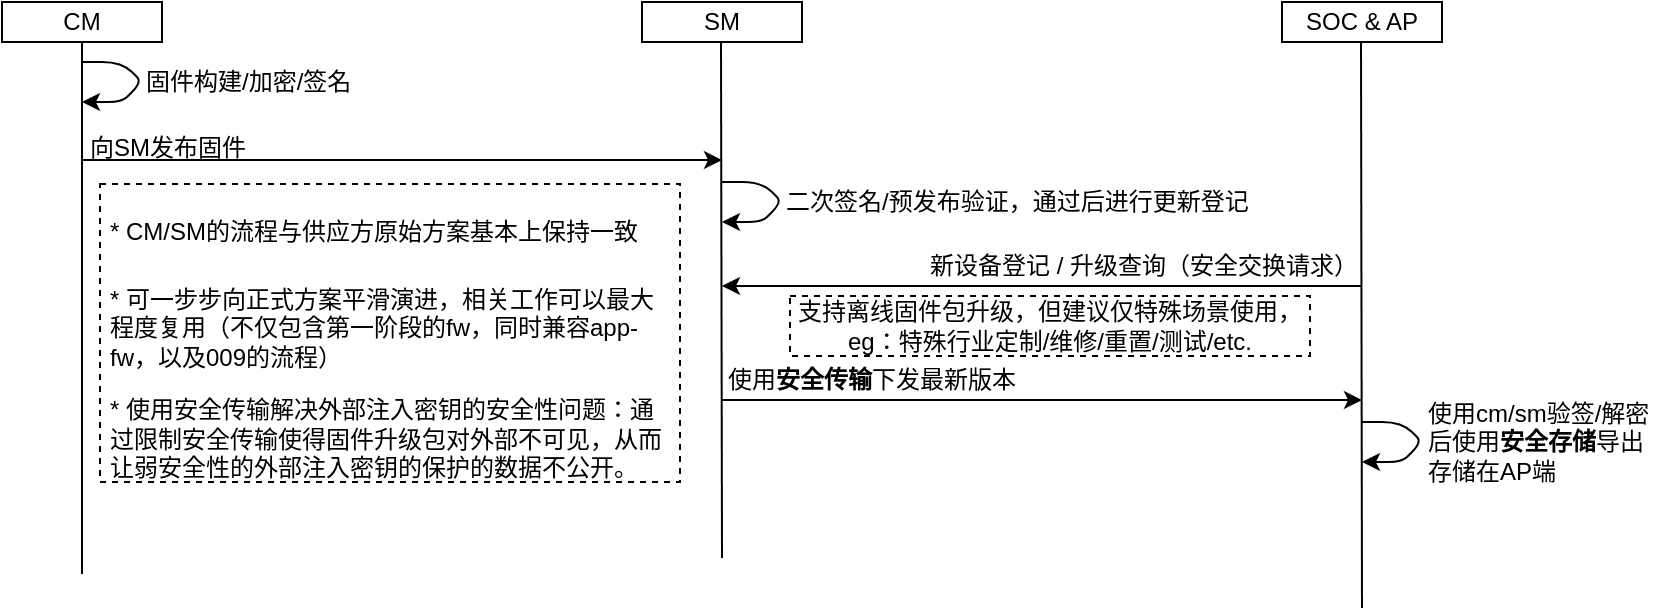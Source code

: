 <mxfile>
    <diagram id="amDHZ1oWJzgdcDQpViPx" name="Page-1">
        <mxGraphModel dx="1067" dy="707" grid="0" gridSize="10" guides="1" tooltips="1" connect="1" arrows="1" fold="1" page="1" pageScale="1" pageWidth="850" pageHeight="1100" math="0" shadow="0">
            <root>
                <mxCell id="0"/>
                <mxCell id="1" parent="0"/>
                <UserObject label="CM" treeRoot="1" id="6">
                    <mxCell style="whiteSpace=wrap;html=1;align=center;treeFolding=1;treeMoving=1;newEdgeStyle={&quot;edgeStyle&quot;:&quot;elbowEdgeStyle&quot;,&quot;startArrow&quot;:&quot;none&quot;,&quot;endArrow&quot;:&quot;none&quot;};" vertex="1" parent="1">
                        <mxGeometry x="11" y="40" width="80" height="20" as="geometry"/>
                    </mxCell>
                </UserObject>
                <UserObject label="SM" treeRoot="1" id="7">
                    <mxCell style="whiteSpace=wrap;html=1;align=center;treeFolding=1;treeMoving=1;newEdgeStyle={&quot;edgeStyle&quot;:&quot;elbowEdgeStyle&quot;,&quot;startArrow&quot;:&quot;none&quot;,&quot;endArrow&quot;:&quot;none&quot;};" vertex="1" parent="1">
                        <mxGeometry x="331" y="40" width="80" height="20" as="geometry"/>
                    </mxCell>
                </UserObject>
                <UserObject label="SOC &amp;amp; AP" treeRoot="1" id="8">
                    <mxCell style="whiteSpace=wrap;html=1;align=center;treeFolding=1;treeMoving=1;newEdgeStyle={&quot;edgeStyle&quot;:&quot;elbowEdgeStyle&quot;,&quot;startArrow&quot;:&quot;none&quot;,&quot;endArrow&quot;:&quot;none&quot;};" vertex="1" parent="1">
                        <mxGeometry x="651" y="40" width="80" height="20" as="geometry"/>
                    </mxCell>
                </UserObject>
                <mxCell id="15" value="" style="endArrow=none;html=1;entryX=0.5;entryY=1;entryDx=0;entryDy=0;" edge="1" parent="1" target="6">
                    <mxGeometry width="50" height="50" relative="1" as="geometry">
                        <mxPoint x="51" y="326" as="sourcePoint"/>
                        <mxPoint x="421" y="100" as="targetPoint"/>
                    </mxGeometry>
                </mxCell>
                <mxCell id="16" value="" style="endArrow=none;html=1;entryX=0.5;entryY=1;entryDx=0;entryDy=0;" edge="1" parent="1">
                    <mxGeometry width="50" height="50" relative="1" as="geometry">
                        <mxPoint x="371" y="318" as="sourcePoint"/>
                        <mxPoint x="370.5" y="60" as="targetPoint"/>
                    </mxGeometry>
                </mxCell>
                <mxCell id="17" value="" style="endArrow=none;html=1;entryX=0.5;entryY=1;entryDx=0;entryDy=0;" edge="1" parent="1">
                    <mxGeometry width="50" height="50" relative="1" as="geometry">
                        <mxPoint x="691" y="343" as="sourcePoint"/>
                        <mxPoint x="690.5" y="60" as="targetPoint"/>
                    </mxGeometry>
                </mxCell>
                <mxCell id="18" value="" style="endArrow=classic;html=1;" edge="1" parent="1">
                    <mxGeometry width="50" height="50" relative="1" as="geometry">
                        <mxPoint x="51" y="119" as="sourcePoint"/>
                        <mxPoint x="371" y="119" as="targetPoint"/>
                    </mxGeometry>
                </mxCell>
                <mxCell id="19" value="向SM发布固件" style="text;html=1;strokeColor=none;fillColor=none;align=left;verticalAlign=middle;whiteSpace=wrap;rounded=0;" vertex="1" parent="1">
                    <mxGeometry x="53" y="103" width="98" height="20" as="geometry"/>
                </mxCell>
                <mxCell id="20" value="" style="endArrow=classic;html=1;" edge="1" parent="1">
                    <mxGeometry width="50" height="50" relative="1" as="geometry">
                        <mxPoint x="51" y="70" as="sourcePoint"/>
                        <mxPoint x="51" y="90" as="targetPoint"/>
                        <Array as="points">
                            <mxPoint x="71" y="70"/>
                            <mxPoint x="81" y="80"/>
                            <mxPoint x="71" y="90"/>
                        </Array>
                    </mxGeometry>
                </mxCell>
                <mxCell id="21" value="固件构建/加密/签名" style="text;html=1;strokeColor=none;fillColor=none;align=left;verticalAlign=middle;whiteSpace=wrap;rounded=0;" vertex="1" parent="1">
                    <mxGeometry x="81" y="70" width="120" height="20" as="geometry"/>
                </mxCell>
                <mxCell id="22" value="" style="endArrow=classic;html=1;" edge="1" parent="1">
                    <mxGeometry width="50" height="50" relative="1" as="geometry">
                        <mxPoint x="371" y="130" as="sourcePoint"/>
                        <mxPoint x="371" y="150" as="targetPoint"/>
                        <Array as="points">
                            <mxPoint x="391" y="130"/>
                            <mxPoint x="401" y="140"/>
                            <mxPoint x="391" y="150"/>
                        </Array>
                    </mxGeometry>
                </mxCell>
                <mxCell id="23" value="二次签名/预发布验证，通过后进行更新登记" style="text;html=1;strokeColor=none;fillColor=none;align=left;verticalAlign=middle;whiteSpace=wrap;rounded=0;" vertex="1" parent="1">
                    <mxGeometry x="401" y="130" width="250" height="20" as="geometry"/>
                </mxCell>
                <mxCell id="24" value="" style="endArrow=classic;html=1;" edge="1" parent="1">
                    <mxGeometry width="50" height="50" relative="1" as="geometry">
                        <mxPoint x="691" y="182" as="sourcePoint"/>
                        <mxPoint x="371" y="182" as="targetPoint"/>
                    </mxGeometry>
                </mxCell>
                <mxCell id="25" value="新设备登记 / 升级查询（安全交换请求）" style="text;html=1;strokeColor=none;fillColor=none;align=right;verticalAlign=middle;whiteSpace=wrap;rounded=0;" vertex="1" parent="1">
                    <mxGeometry x="473" y="162" width="218" height="20" as="geometry"/>
                </mxCell>
                <mxCell id="27" value="使用&lt;b&gt;安全传输&lt;/b&gt;下发最新版本" style="text;html=1;strokeColor=none;fillColor=none;align=left;verticalAlign=middle;whiteSpace=wrap;rounded=0;" vertex="1" parent="1">
                    <mxGeometry x="372" y="219" width="180" height="20" as="geometry"/>
                </mxCell>
                <mxCell id="28" value="" style="endArrow=classic;html=1;" edge="1" parent="1">
                    <mxGeometry width="50" height="50" relative="1" as="geometry">
                        <mxPoint x="371" y="239" as="sourcePoint"/>
                        <mxPoint x="691" y="239" as="targetPoint"/>
                    </mxGeometry>
                </mxCell>
                <mxCell id="29" value="" style="endArrow=classic;html=1;" edge="1" parent="1">
                    <mxGeometry width="50" height="50" relative="1" as="geometry">
                        <mxPoint x="691" y="250" as="sourcePoint"/>
                        <mxPoint x="691" y="270" as="targetPoint"/>
                        <Array as="points">
                            <mxPoint x="711" y="250"/>
                            <mxPoint x="721" y="260"/>
                            <mxPoint x="711" y="270"/>
                        </Array>
                    </mxGeometry>
                </mxCell>
                <mxCell id="30" value="使用cm/sm验签/解密&lt;br&gt;后使用&lt;b&gt;安全存储&lt;/b&gt;导出&lt;br&gt;存储在AP端" style="text;html=1;strokeColor=none;fillColor=none;align=left;verticalAlign=middle;whiteSpace=wrap;rounded=0;" vertex="1" parent="1">
                    <mxGeometry x="722" y="250" width="118" height="20" as="geometry"/>
                </mxCell>
                <mxCell id="32" value="&lt;h1&gt;&lt;span style=&quot;background-color: initial; font-size: 12px; font-weight: normal;&quot;&gt;* CM/SM的流程与供应方原始方案基本上保持一致&lt;/span&gt;&lt;/h1&gt;&lt;div&gt;&lt;span style=&quot;background-color: initial; font-size: 12px; font-weight: normal;&quot;&gt;* 可一步步向正式方案平滑演进，相关工作可以最大程度复用（不仅包含第一阶段的fw，同时兼容app-fw，以及009的流程）&lt;/span&gt;&lt;/div&gt;&lt;p&gt;* 使用安全传输解决外部注入密钥的安全性问题：通过限制安全传输使得固件升级包对外部不可见，从而让弱安全性的外部注入密钥的保护的数据不公开。&lt;/p&gt;" style="text;html=1;strokeColor=default;fillColor=none;spacing=5;spacingTop=-20;whiteSpace=wrap;overflow=hidden;rounded=0;dashed=1;" vertex="1" parent="1">
                    <mxGeometry x="60" y="131" width="290" height="149" as="geometry"/>
                </mxCell>
                <mxCell id="33" value="支持离线固件包升级，但建议仅特殊场景使用，eg：特殊行业定制/维修/重置/测试/etc." style="text;html=1;strokeColor=default;fillColor=none;align=center;verticalAlign=middle;whiteSpace=wrap;rounded=0;dashed=1;" vertex="1" parent="1">
                    <mxGeometry x="405" y="187" width="260" height="30" as="geometry"/>
                </mxCell>
            </root>
        </mxGraphModel>
    </diagram>
</mxfile>